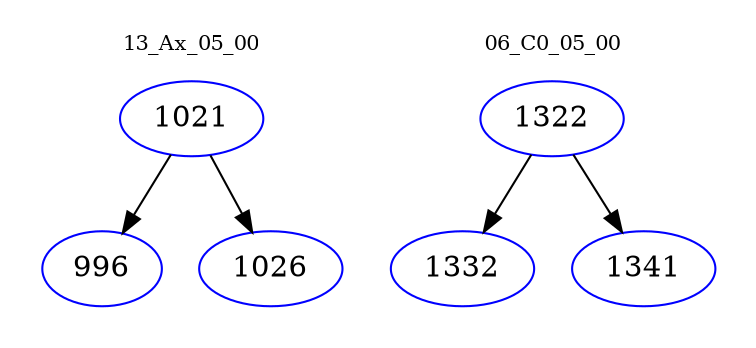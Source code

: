 digraph{
subgraph cluster_0 {
color = white
label = "13_Ax_05_00";
fontsize=10;
T0_1021 [label="1021", color="blue"]
T0_1021 -> T0_996 [color="black"]
T0_996 [label="996", color="blue"]
T0_1021 -> T0_1026 [color="black"]
T0_1026 [label="1026", color="blue"]
}
subgraph cluster_1 {
color = white
label = "06_C0_05_00";
fontsize=10;
T1_1322 [label="1322", color="blue"]
T1_1322 -> T1_1332 [color="black"]
T1_1332 [label="1332", color="blue"]
T1_1322 -> T1_1341 [color="black"]
T1_1341 [label="1341", color="blue"]
}
}
